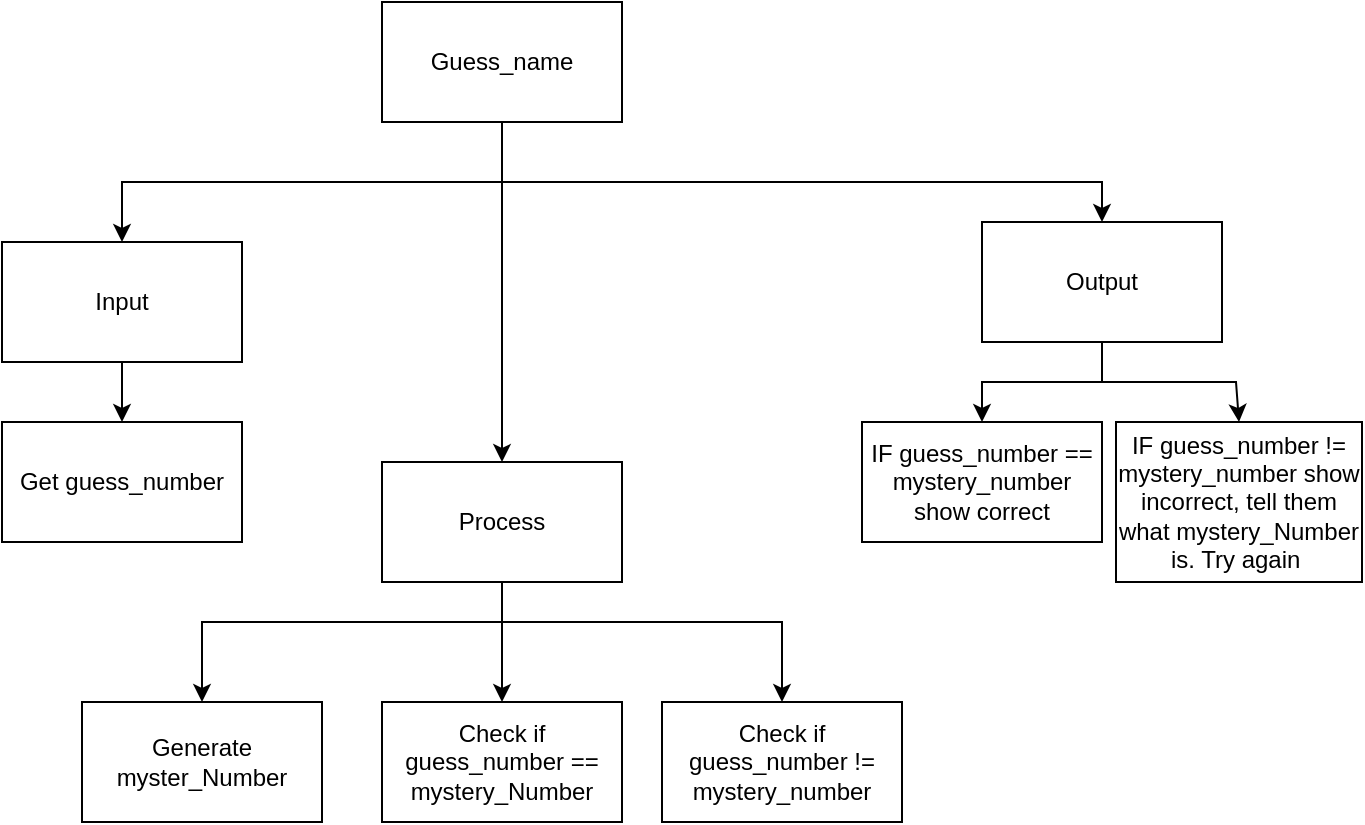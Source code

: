 <mxfile>
    <diagram id="nqzTyrHb5WO1XzP2SndS" name="Page-1">
        <mxGraphModel dx="1074" dy="787" grid="1" gridSize="10" guides="1" tooltips="1" connect="1" arrows="1" fold="1" page="1" pageScale="1" pageWidth="827" pageHeight="1169" math="0" shadow="0">
            <root>
                <mxCell id="0"/>
                <mxCell id="1" parent="0"/>
                <mxCell id="19" style="edgeStyle=none;html=1;exitX=0.5;exitY=1;exitDx=0;exitDy=0;" edge="1" parent="1" source="22" target="28">
                    <mxGeometry relative="1" as="geometry">
                        <Array as="points">
                            <mxPoint x="320" y="140"/>
                        </Array>
                    </mxGeometry>
                </mxCell>
                <mxCell id="20" style="edgeStyle=none;html=1;entryX=0.5;entryY=0;entryDx=0;entryDy=0;rounded=0;" edge="1" parent="1" target="31">
                    <mxGeometry relative="1" as="geometry">
                        <mxPoint x="320" y="140" as="sourcePoint"/>
                        <Array as="points">
                            <mxPoint x="620" y="140"/>
                        </Array>
                    </mxGeometry>
                </mxCell>
                <mxCell id="21" style="edgeStyle=none;rounded=0;html=1;entryX=0.5;entryY=0;entryDx=0;entryDy=0;" edge="1" parent="1" target="24">
                    <mxGeometry relative="1" as="geometry">
                        <mxPoint x="320" y="140" as="sourcePoint"/>
                        <Array as="points">
                            <mxPoint x="130" y="140"/>
                        </Array>
                    </mxGeometry>
                </mxCell>
                <mxCell id="22" value="Guess_name" style="rounded=0;whiteSpace=wrap;html=1;" vertex="1" parent="1">
                    <mxGeometry x="260" y="50" width="120" height="60" as="geometry"/>
                </mxCell>
                <mxCell id="23" style="edgeStyle=none;rounded=0;html=1;" edge="1" parent="1" source="24" target="32">
                    <mxGeometry relative="1" as="geometry"/>
                </mxCell>
                <mxCell id="24" value="Input" style="rounded=0;whiteSpace=wrap;html=1;" vertex="1" parent="1">
                    <mxGeometry x="70" y="170" width="120" height="60" as="geometry"/>
                </mxCell>
                <mxCell id="25" style="edgeStyle=none;rounded=0;html=1;entryX=0.5;entryY=0;entryDx=0;entryDy=0;" edge="1" parent="1" target="35">
                    <mxGeometry relative="1" as="geometry">
                        <mxPoint x="320" y="360" as="sourcePoint"/>
                        <Array as="points">
                            <mxPoint x="460" y="360"/>
                        </Array>
                    </mxGeometry>
                </mxCell>
                <mxCell id="26" style="edgeStyle=none;rounded=0;html=1;entryX=0.5;entryY=0;entryDx=0;entryDy=0;" edge="1" parent="1" target="34">
                    <mxGeometry relative="1" as="geometry">
                        <mxPoint x="320" y="360" as="sourcePoint"/>
                        <Array as="points"/>
                    </mxGeometry>
                </mxCell>
                <mxCell id="27" style="edgeStyle=none;html=1;entryX=0.5;entryY=0;entryDx=0;entryDy=0;rounded=0;" edge="1" parent="1" target="39">
                    <mxGeometry relative="1" as="geometry">
                        <mxPoint x="320" y="360" as="sourcePoint"/>
                        <Array as="points">
                            <mxPoint x="170" y="360"/>
                        </Array>
                    </mxGeometry>
                </mxCell>
                <mxCell id="28" value="Process" style="rounded=0;whiteSpace=wrap;html=1;" vertex="1" parent="1">
                    <mxGeometry x="260" y="280" width="120" height="60" as="geometry"/>
                </mxCell>
                <mxCell id="29" style="edgeStyle=none;rounded=0;html=1;entryX=0.5;entryY=0;entryDx=0;entryDy=0;" edge="1" parent="1" target="33">
                    <mxGeometry relative="1" as="geometry">
                        <mxPoint x="630" y="240" as="sourcePoint"/>
                        <Array as="points">
                            <mxPoint x="560" y="240"/>
                        </Array>
                    </mxGeometry>
                </mxCell>
                <mxCell id="30" style="edgeStyle=none;html=1;rounded=0;entryX=0.5;entryY=0;entryDx=0;entryDy=0;" edge="1" parent="1" target="37">
                    <mxGeometry relative="1" as="geometry">
                        <mxPoint x="660" y="260" as="targetPoint"/>
                        <mxPoint x="630" y="240" as="sourcePoint"/>
                        <Array as="points">
                            <mxPoint x="687" y="240"/>
                        </Array>
                    </mxGeometry>
                </mxCell>
                <mxCell id="31" value="Output" style="rounded=0;whiteSpace=wrap;html=1;" vertex="1" parent="1">
                    <mxGeometry x="560" y="160" width="120" height="60" as="geometry"/>
                </mxCell>
                <mxCell id="32" value="Get guess_number" style="rounded=0;whiteSpace=wrap;html=1;" vertex="1" parent="1">
                    <mxGeometry x="70" y="260" width="120" height="60" as="geometry"/>
                </mxCell>
                <mxCell id="33" value="IF guess_number == mystery_number show correct" style="rounded=0;whiteSpace=wrap;html=1;" vertex="1" parent="1">
                    <mxGeometry x="500" y="260" width="120" height="60" as="geometry"/>
                </mxCell>
                <mxCell id="34" value="Check if guess_number == mystery_Number" style="rounded=0;whiteSpace=wrap;html=1;" vertex="1" parent="1">
                    <mxGeometry x="260" y="400" width="120" height="60" as="geometry"/>
                </mxCell>
                <mxCell id="35" value="Check if guess_number != mystery_number" style="rounded=0;whiteSpace=wrap;html=1;" vertex="1" parent="1">
                    <mxGeometry x="400" y="400" width="120" height="60" as="geometry"/>
                </mxCell>
                <mxCell id="36" value="" style="endArrow=none;html=1;exitX=0.5;exitY=1;exitDx=0;exitDy=0;" edge="1" parent="1" source="28">
                    <mxGeometry width="50" height="50" relative="1" as="geometry">
                        <mxPoint x="310" y="360" as="sourcePoint"/>
                        <mxPoint x="320" y="360" as="targetPoint"/>
                    </mxGeometry>
                </mxCell>
                <mxCell id="37" value="IF guess_number != mystery_number show incorrect, tell them what mystery_Number is. Try again&amp;nbsp;" style="rounded=0;whiteSpace=wrap;html=1;" vertex="1" parent="1">
                    <mxGeometry x="627" y="260" width="123" height="80" as="geometry"/>
                </mxCell>
                <mxCell id="38" value="" style="endArrow=none;html=1;rounded=0;entryX=0.5;entryY=1;entryDx=0;entryDy=0;" edge="1" parent="1" target="31">
                    <mxGeometry width="50" height="50" relative="1" as="geometry">
                        <mxPoint x="620" y="240" as="sourcePoint"/>
                        <mxPoint x="630" y="220" as="targetPoint"/>
                    </mxGeometry>
                </mxCell>
                <mxCell id="39" value="Generate myster_Number" style="rounded=0;whiteSpace=wrap;html=1;" vertex="1" parent="1">
                    <mxGeometry x="110" y="400" width="120" height="60" as="geometry"/>
                </mxCell>
            </root>
        </mxGraphModel>
    </diagram>
</mxfile>